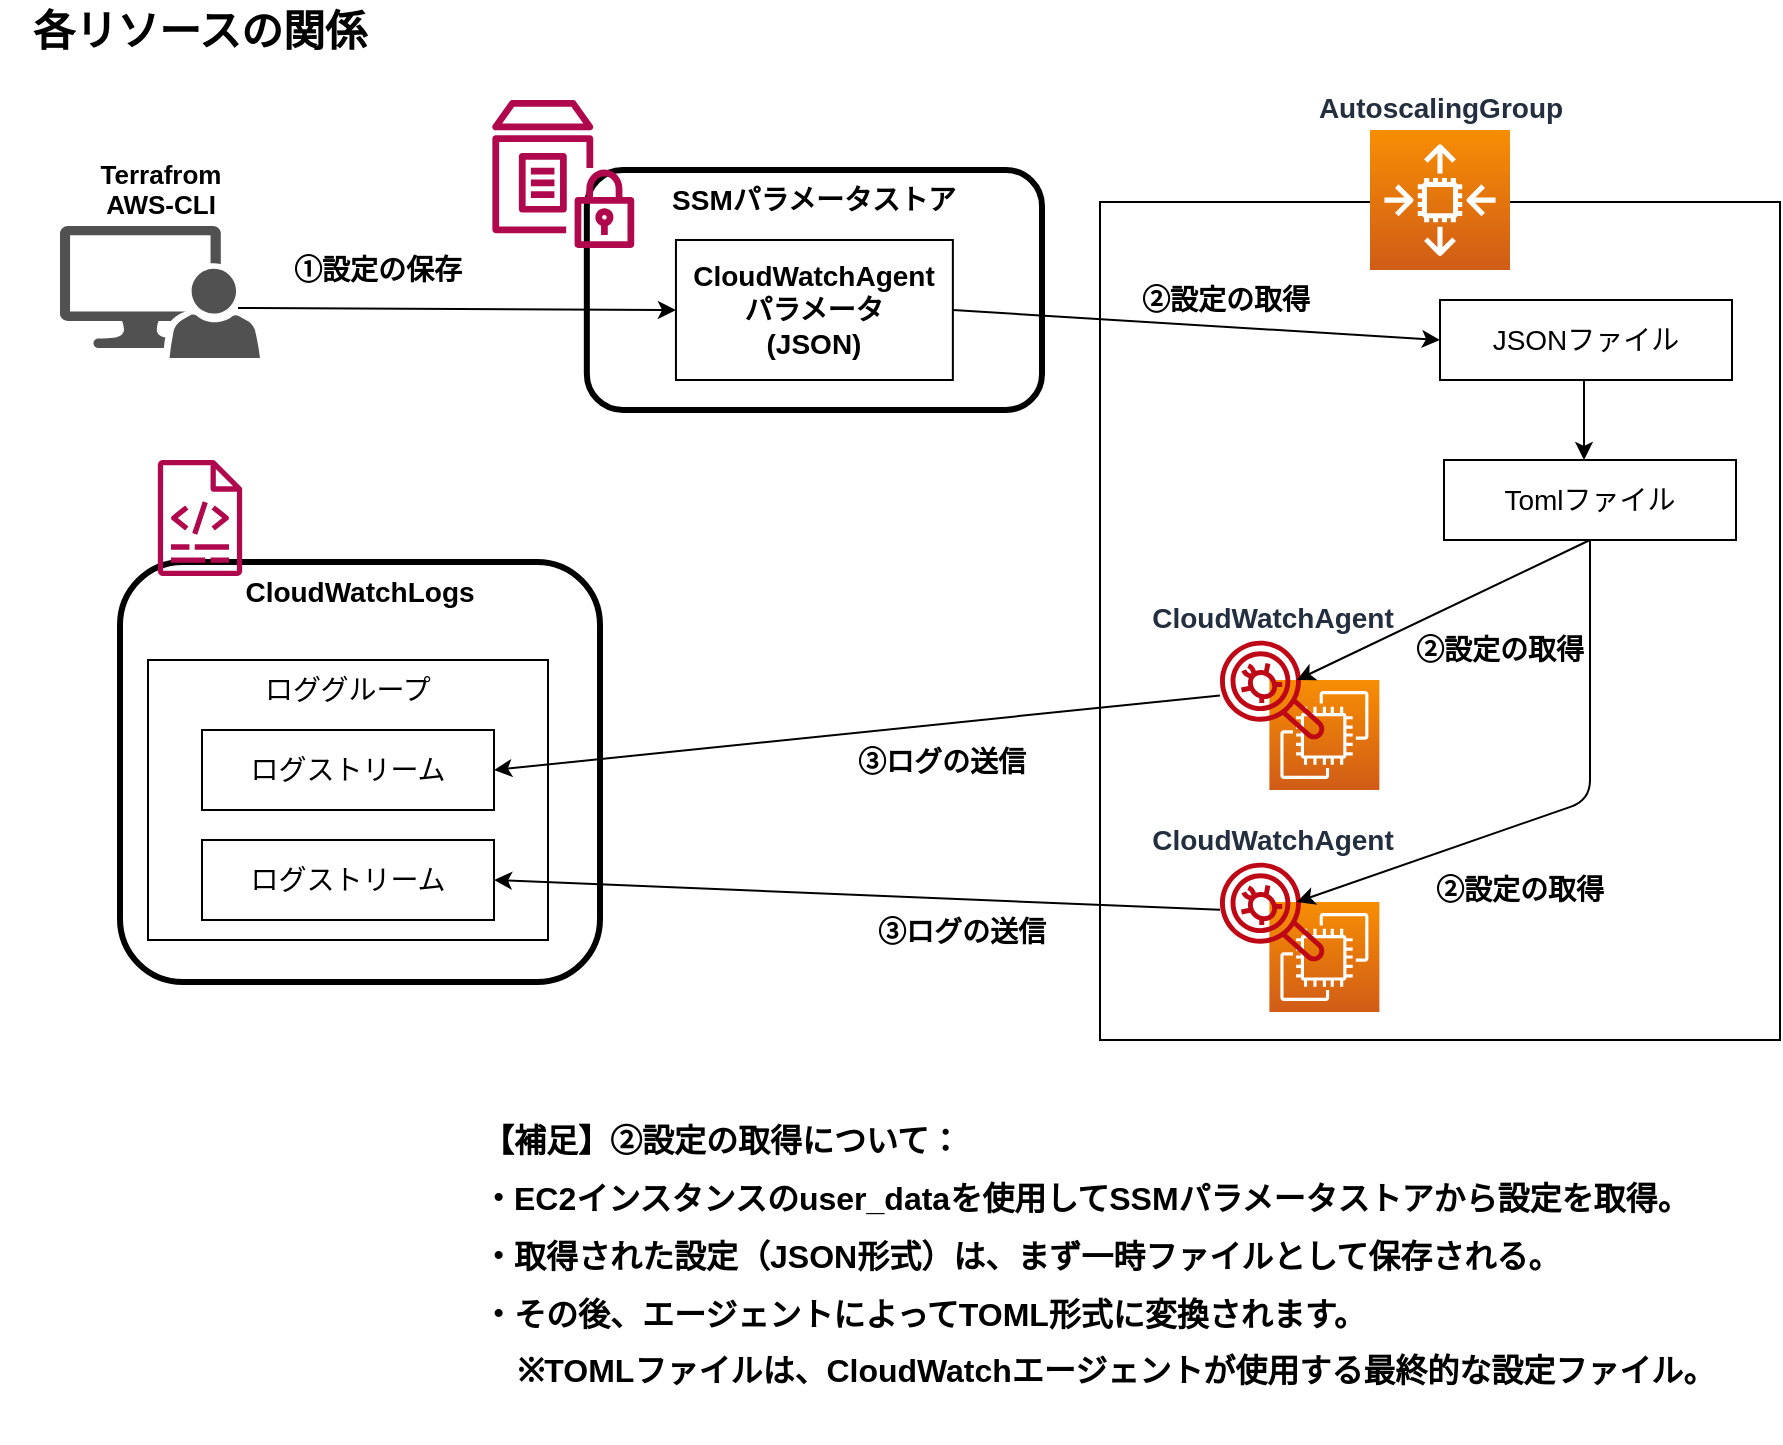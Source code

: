 <mxfile>
    <diagram id="af0zJv1sFqZIyem5Vi3e" name="ページ1">
        <mxGraphModel dx="1150" dy="779" grid="1" gridSize="10" guides="1" tooltips="1" connect="1" arrows="1" fold="1" page="1" pageScale="1" pageWidth="827" pageHeight="1169" math="0" shadow="0">
            <root>
                <mxCell id="0"/>
                <mxCell id="1" parent="0"/>
                <mxCell id="69" value="&lt;b&gt;&lt;font style=&quot;font-size: 13px;&quot;&gt;Terrafrom&lt;br&gt;AWS-CLI&lt;/font&gt;&lt;/b&gt;" style="sketch=0;pointerEvents=1;shadow=0;dashed=0;html=1;strokeColor=none;labelPosition=center;verticalLabelPosition=top;verticalAlign=bottom;align=center;fillColor=#515151;shape=mxgraph.mscae.system_center.admin_console" vertex="1" parent="1">
                    <mxGeometry x="80" y="123" width="100" height="66" as="geometry"/>
                </mxCell>
                <mxCell id="71" value="&lt;font style=&quot;font-size: 14px;&quot;&gt;&lt;b&gt;CloudWatchLogs&lt;/b&gt;&lt;/font&gt;" style="rounded=1;whiteSpace=wrap;html=1;verticalAlign=top;strokeWidth=3;" vertex="1" parent="1">
                    <mxGeometry x="110" y="291" width="240" height="210" as="geometry"/>
                </mxCell>
                <mxCell id="72" value="ロググループ" style="rounded=0;whiteSpace=wrap;html=1;strokeWidth=1;fontSize=14;verticalAlign=top;" vertex="1" parent="1">
                    <mxGeometry x="124" y="340" width="200" height="140" as="geometry"/>
                </mxCell>
                <mxCell id="73" value="ログストリーム" style="rounded=0;whiteSpace=wrap;html=1;strokeWidth=1;fontSize=14;verticalAlign=middle;" vertex="1" parent="1">
                    <mxGeometry x="151" y="375" width="146" height="40" as="geometry"/>
                </mxCell>
                <mxCell id="74" value="ログストリーム" style="rounded=0;whiteSpace=wrap;html=1;strokeWidth=1;fontSize=14;verticalAlign=middle;" vertex="1" parent="1">
                    <mxGeometry x="151" y="430" width="146" height="40" as="geometry"/>
                </mxCell>
                <mxCell id="59" value="" style="sketch=0;outlineConnect=0;fontColor=#232F3E;gradientColor=none;fillColor=#B0084D;strokeColor=none;dashed=0;verticalLabelPosition=bottom;verticalAlign=top;align=center;html=1;fontSize=12;fontStyle=0;aspect=fixed;pointerEvents=1;shape=mxgraph.aws4.logs;" vertex="1" parent="1">
                    <mxGeometry x="111" y="240" width="78" height="58" as="geometry"/>
                </mxCell>
                <mxCell id="79" value="" style="group" vertex="1" connectable="0" parent="1">
                    <mxGeometry x="296" y="75" width="275" height="140" as="geometry"/>
                </mxCell>
                <mxCell id="77" value="&lt;font style=&quot;font-size: 14px;&quot;&gt;&lt;b&gt;SSMパラメータストア&lt;/b&gt;&lt;/font&gt;" style="rounded=1;whiteSpace=wrap;html=1;verticalAlign=top;strokeWidth=3;" vertex="1" parent="79">
                    <mxGeometry x="47.414" y="20" width="227.586" height="120" as="geometry"/>
                </mxCell>
                <mxCell id="78" value="&lt;b&gt;CloudWatchAgent&lt;br&gt;パラメータ&lt;br&gt;(JSON)&lt;/b&gt;" style="rounded=0;whiteSpace=wrap;html=1;strokeWidth=1;fontSize=14;verticalAlign=middle;" vertex="1" parent="79">
                    <mxGeometry x="91.98" y="55" width="138.45" height="70" as="geometry"/>
                </mxCell>
                <mxCell id="90" value="" style="endArrow=classic;html=1;fontSize=14;entryX=0;entryY=0.5;entryDx=0;entryDy=0;exitX=0.89;exitY=0.621;exitDx=0;exitDy=0;exitPerimeter=0;" edge="1" parent="1" source="69" target="78">
                    <mxGeometry width="50" height="50" relative="1" as="geometry">
                        <mxPoint x="518.187" y="69" as="sourcePoint"/>
                        <mxPoint x="731" y="220" as="targetPoint"/>
                    </mxGeometry>
                </mxCell>
                <mxCell id="75" value="" style="rounded=0;whiteSpace=wrap;html=1;strokeWidth=1;fontSize=13;fillColor=none;" vertex="1" parent="1">
                    <mxGeometry x="600" y="111" width="340" height="419" as="geometry"/>
                </mxCell>
                <mxCell id="62" value="&lt;font style=&quot;font-size: 14px;&quot;&gt;&lt;b&gt;AutoscalingGroup&lt;/b&gt;&lt;/font&gt;" style="sketch=0;points=[[0,0,0],[0.25,0,0],[0.5,0,0],[0.75,0,0],[1,0,0],[0,1,0],[0.25,1,0],[0.5,1,0],[0.75,1,0],[1,1,0],[0,0.25,0],[0,0.5,0],[0,0.75,0],[1,0.25,0],[1,0.5,0],[1,0.75,0]];outlineConnect=0;fontColor=#232F3E;gradientColor=#F78E04;gradientDirection=north;fillColor=#D05C17;strokeColor=#ffffff;dashed=0;verticalLabelPosition=top;verticalAlign=bottom;align=center;html=1;fontSize=12;fontStyle=0;aspect=fixed;shape=mxgraph.aws4.resourceIcon;resIcon=mxgraph.aws4.auto_scaling2;labelPosition=center;" vertex="1" parent="1">
                    <mxGeometry x="735" y="75" width="70" height="70" as="geometry"/>
                </mxCell>
                <mxCell id="81" value="Tomlファイル" style="rounded=0;whiteSpace=wrap;html=1;strokeWidth=1;fontSize=14;verticalAlign=middle;" vertex="1" parent="1">
                    <mxGeometry x="772" y="240" width="146" height="40" as="geometry"/>
                </mxCell>
                <mxCell id="80" value="JSONファイル" style="rounded=0;whiteSpace=wrap;html=1;strokeWidth=1;fontSize=14;verticalAlign=middle;" vertex="1" parent="1">
                    <mxGeometry x="770" y="160" width="146" height="40" as="geometry"/>
                </mxCell>
                <mxCell id="82" value="" style="group" vertex="1" connectable="0" parent="1">
                    <mxGeometry x="690" y="331" width="200" height="120" as="geometry"/>
                </mxCell>
                <mxCell id="91" value="" style="sketch=0;points=[[0,0,0],[0.25,0,0],[0.5,0,0],[0.75,0,0],[1,0,0],[0,1,0],[0.25,1,0],[0.5,1,0],[0.75,1,0],[1,1,0],[0,0.25,0],[0,0.5,0],[0,0.75,0],[1,0.25,0],[1,0.5,0],[1,0.75,0]];outlineConnect=0;fontColor=#232F3E;gradientColor=#F78E04;gradientDirection=north;fillColor=#D05C17;strokeColor=#ffffff;dashed=0;verticalLabelPosition=bottom;verticalAlign=top;align=center;html=1;fontSize=12;fontStyle=0;aspect=fixed;shape=mxgraph.aws4.resourceIcon;resIcon=mxgraph.aws4.ec2;strokeWidth=3;" vertex="1" parent="82">
                    <mxGeometry x="-5.3" y="19" width="55" height="55" as="geometry"/>
                </mxCell>
                <mxCell id="100" value="&lt;b&gt;②設定の取得&lt;/b&gt;" style="text;html=1;strokeColor=none;fillColor=none;align=center;verticalAlign=middle;whiteSpace=wrap;rounded=0;strokeWidth=1;fontSize=14;" vertex="1" parent="82">
                    <mxGeometry x="60" y="-11" width="100" height="30" as="geometry"/>
                </mxCell>
                <mxCell id="85" value="" style="endArrow=classic;html=1;fontSize=14;" edge="1" parent="1">
                    <mxGeometry width="50" height="50" relative="1" as="geometry">
                        <mxPoint x="842" y="200" as="sourcePoint"/>
                        <mxPoint x="842" y="240" as="targetPoint"/>
                    </mxGeometry>
                </mxCell>
                <mxCell id="61" value="&lt;font style=&quot;font-size: 14px;&quot;&gt;&lt;b&gt;CloudWatchAgent&lt;/b&gt;&lt;/font&gt;" style="sketch=0;outlineConnect=0;fontColor=#232F3E;gradientColor=none;fillColor=#BF0816;strokeColor=none;dashed=0;verticalLabelPosition=top;verticalAlign=bottom;align=center;html=1;fontSize=12;fontStyle=0;aspect=fixed;pointerEvents=1;shape=mxgraph.aws4.agent;labelPosition=center;" vertex="1" parent="1">
                    <mxGeometry x="660" y="330" width="52.7" height="50" as="geometry"/>
                </mxCell>
                <mxCell id="92" value="" style="sketch=0;points=[[0,0,0],[0.25,0,0],[0.5,0,0],[0.75,0,0],[1,0,0],[0,1,0],[0.25,1,0],[0.5,1,0],[0.75,1,0],[1,1,0],[0,0.25,0],[0,0.5,0],[0,0.75,0],[1,0.25,0],[1,0.5,0],[1,0.75,0]];outlineConnect=0;fontColor=#232F3E;gradientColor=#F78E04;gradientDirection=north;fillColor=#D05C17;strokeColor=#ffffff;dashed=0;verticalLabelPosition=bottom;verticalAlign=top;align=center;html=1;fontSize=12;fontStyle=0;aspect=fixed;shape=mxgraph.aws4.resourceIcon;resIcon=mxgraph.aws4.ec2;strokeWidth=3;" vertex="1" parent="1">
                    <mxGeometry x="684.7" y="461" width="55" height="55" as="geometry"/>
                </mxCell>
                <mxCell id="93" value="&lt;font style=&quot;font-size: 14px;&quot;&gt;&lt;b&gt;CloudWatchAgent&lt;/b&gt;&lt;/font&gt;" style="sketch=0;outlineConnect=0;fontColor=#232F3E;gradientColor=none;fillColor=#BF0816;strokeColor=none;dashed=0;verticalLabelPosition=top;verticalAlign=bottom;align=center;html=1;fontSize=12;fontStyle=0;aspect=fixed;pointerEvents=1;shape=mxgraph.aws4.agent;labelPosition=center;" vertex="1" parent="1">
                    <mxGeometry x="660" y="441" width="52.7" height="50" as="geometry"/>
                </mxCell>
                <mxCell id="94" value="" style="endArrow=classic;html=1;fontSize=14;entryX=1;entryY=0.5;entryDx=0;entryDy=0;" edge="1" parent="1" source="61" target="73">
                    <mxGeometry width="50" height="50" relative="1" as="geometry">
                        <mxPoint x="432.64" y="320" as="sourcePoint"/>
                        <mxPoint x="420.0" y="371" as="targetPoint"/>
                    </mxGeometry>
                </mxCell>
                <mxCell id="95" value="" style="endArrow=classic;html=1;fontSize=14;entryX=1;entryY=0.5;entryDx=0;entryDy=0;" edge="1" parent="1" source="93" target="74">
                    <mxGeometry width="50" height="50" relative="1" as="geometry">
                        <mxPoint x="670" y="367.707" as="sourcePoint"/>
                        <mxPoint x="307" y="405" as="targetPoint"/>
                    </mxGeometry>
                </mxCell>
                <mxCell id="87" value="" style="endArrow=classic;html=1;fontSize=14;entryX=0.25;entryY=0;entryDx=0;entryDy=0;entryPerimeter=0;exitX=0.5;exitY=1;exitDx=0;exitDy=0;" edge="1" parent="1" source="81" target="91">
                    <mxGeometry width="50" height="50" relative="1" as="geometry">
                        <mxPoint x="780" y="265" as="sourcePoint"/>
                        <mxPoint x="767.36" y="316" as="targetPoint"/>
                    </mxGeometry>
                </mxCell>
                <mxCell id="96" value="" style="endArrow=classic;html=1;fontSize=14;entryX=0.25;entryY=0;entryDx=0;entryDy=0;entryPerimeter=0;exitX=0.5;exitY=1;exitDx=0;exitDy=0;" edge="1" parent="1" source="81" target="92">
                    <mxGeometry width="50" height="50" relative="1" as="geometry">
                        <mxPoint x="855" y="290" as="sourcePoint"/>
                        <mxPoint x="708.45" y="360" as="targetPoint"/>
                        <Array as="points">
                            <mxPoint x="845" y="410"/>
                        </Array>
                    </mxGeometry>
                </mxCell>
                <mxCell id="97" value="" style="endArrow=classic;html=1;fontSize=14;entryX=0;entryY=0.5;entryDx=0;entryDy=0;exitX=1;exitY=0.5;exitDx=0;exitDy=0;" edge="1" parent="1" source="78" target="80">
                    <mxGeometry width="50" height="50" relative="1" as="geometry">
                        <mxPoint x="362" y="240.0" as="sourcePoint"/>
                        <mxPoint x="540" y="303.34" as="targetPoint"/>
                    </mxGeometry>
                </mxCell>
                <mxCell id="67" value="" style="sketch=0;outlineConnect=0;fontColor=#232F3E;gradientColor=none;fillColor=#B0084D;strokeColor=none;dashed=0;verticalLabelPosition=bottom;verticalAlign=top;align=center;html=1;fontSize=12;fontStyle=0;aspect=fixed;pointerEvents=1;shape=mxgraph.aws4.parameter_store;" vertex="1" parent="1">
                    <mxGeometry x="296.0" y="60" width="71.121" height="73.966" as="geometry"/>
                </mxCell>
                <mxCell id="98" value="&lt;b&gt;①設定の保存&lt;/b&gt;" style="text;html=1;strokeColor=none;fillColor=none;align=center;verticalAlign=middle;whiteSpace=wrap;rounded=0;strokeWidth=1;fontSize=14;" vertex="1" parent="1">
                    <mxGeometry x="189" y="130" width="100" height="30" as="geometry"/>
                </mxCell>
                <mxCell id="99" value="&lt;b&gt;②設定の取得&lt;/b&gt;" style="text;html=1;strokeColor=none;fillColor=none;align=center;verticalAlign=middle;whiteSpace=wrap;rounded=0;strokeWidth=1;fontSize=14;" vertex="1" parent="1">
                    <mxGeometry x="612.7" y="145" width="100" height="30" as="geometry"/>
                </mxCell>
                <mxCell id="102" value="&lt;b&gt;③ログの送信&lt;/b&gt;" style="text;html=1;strokeColor=none;fillColor=none;align=center;verticalAlign=middle;whiteSpace=wrap;rounded=0;strokeWidth=1;fontSize=14;" vertex="1" parent="1">
                    <mxGeometry x="471" y="376" width="100" height="30" as="geometry"/>
                </mxCell>
                <mxCell id="103" value="&lt;b&gt;③ログの送信&lt;/b&gt;" style="text;html=1;strokeColor=none;fillColor=none;align=center;verticalAlign=middle;whiteSpace=wrap;rounded=0;strokeWidth=1;fontSize=14;" vertex="1" parent="1">
                    <mxGeometry x="481" y="461" width="100" height="30" as="geometry"/>
                </mxCell>
                <mxCell id="104" value="&lt;b&gt;②設定の取得&lt;/b&gt;" style="text;html=1;strokeColor=none;fillColor=none;align=center;verticalAlign=middle;whiteSpace=wrap;rounded=0;strokeWidth=1;fontSize=14;" vertex="1" parent="1">
                    <mxGeometry x="760" y="440" width="100" height="30" as="geometry"/>
                </mxCell>
                <mxCell id="105" value="&lt;b&gt;各リソースの関係&lt;/b&gt;" style="text;html=1;strokeColor=none;fillColor=none;align=center;verticalAlign=middle;whiteSpace=wrap;rounded=0;strokeWidth=1;fontSize=21;" vertex="1" parent="1">
                    <mxGeometry x="50" y="10" width="200" height="30" as="geometry"/>
                </mxCell>
                <mxCell id="107" value="&lt;p style=&quot;line-height: 80%; font-size: 16px;&quot;&gt;&lt;span style=&quot;font-size: 16px;&quot;&gt;【補足】②設定の取得について：&lt;/span&gt;&lt;/p&gt;&lt;p style=&quot;line-height: 80%; font-size: 16px;&quot;&gt;&lt;span style=&quot;font-size: 16px;&quot;&gt;・EC2インスタンスのuser_dataを使用してSSMパラメータストアから設定を取得。&lt;/span&gt;&lt;/p&gt;&lt;p style=&quot;line-height: 80%; font-size: 16px;&quot;&gt;&lt;span style=&quot;font-size: 16px;&quot;&gt;・取得された設定（JSON形式）は、まず一時ファイルとして保存される。&lt;/span&gt;&lt;/p&gt;&lt;p style=&quot;line-height: 80%; font-size: 16px;&quot;&gt;&lt;span style=&quot;font-size: 16px;&quot;&gt;・その後、エージェントによってTOML形式に変換されます。&lt;/span&gt;&lt;/p&gt;&lt;p style=&quot;line-height: 80%; font-size: 16px;&quot;&gt;&lt;span style=&quot;font-size: 16px;&quot;&gt;&amp;nbsp; &amp;nbsp; ※TOMLファイルは、CloudWatchエージェントが使用する最終的な設定ファイル。&lt;/span&gt;&lt;/p&gt;&lt;div style=&quot;line-height: 80%; font-size: 16px;&quot;&gt;&lt;br style=&quot;font-size: 16px;&quot;&gt;&lt;/div&gt;" style="text;html=1;strokeColor=none;fillColor=none;align=left;verticalAlign=middle;whiteSpace=wrap;rounded=0;strokeWidth=1;fontSize=16;fontStyle=1" vertex="1" parent="1">
                    <mxGeometry x="289" y="560" width="631" height="170" as="geometry"/>
                </mxCell>
            </root>
        </mxGraphModel>
    </diagram>
</mxfile>